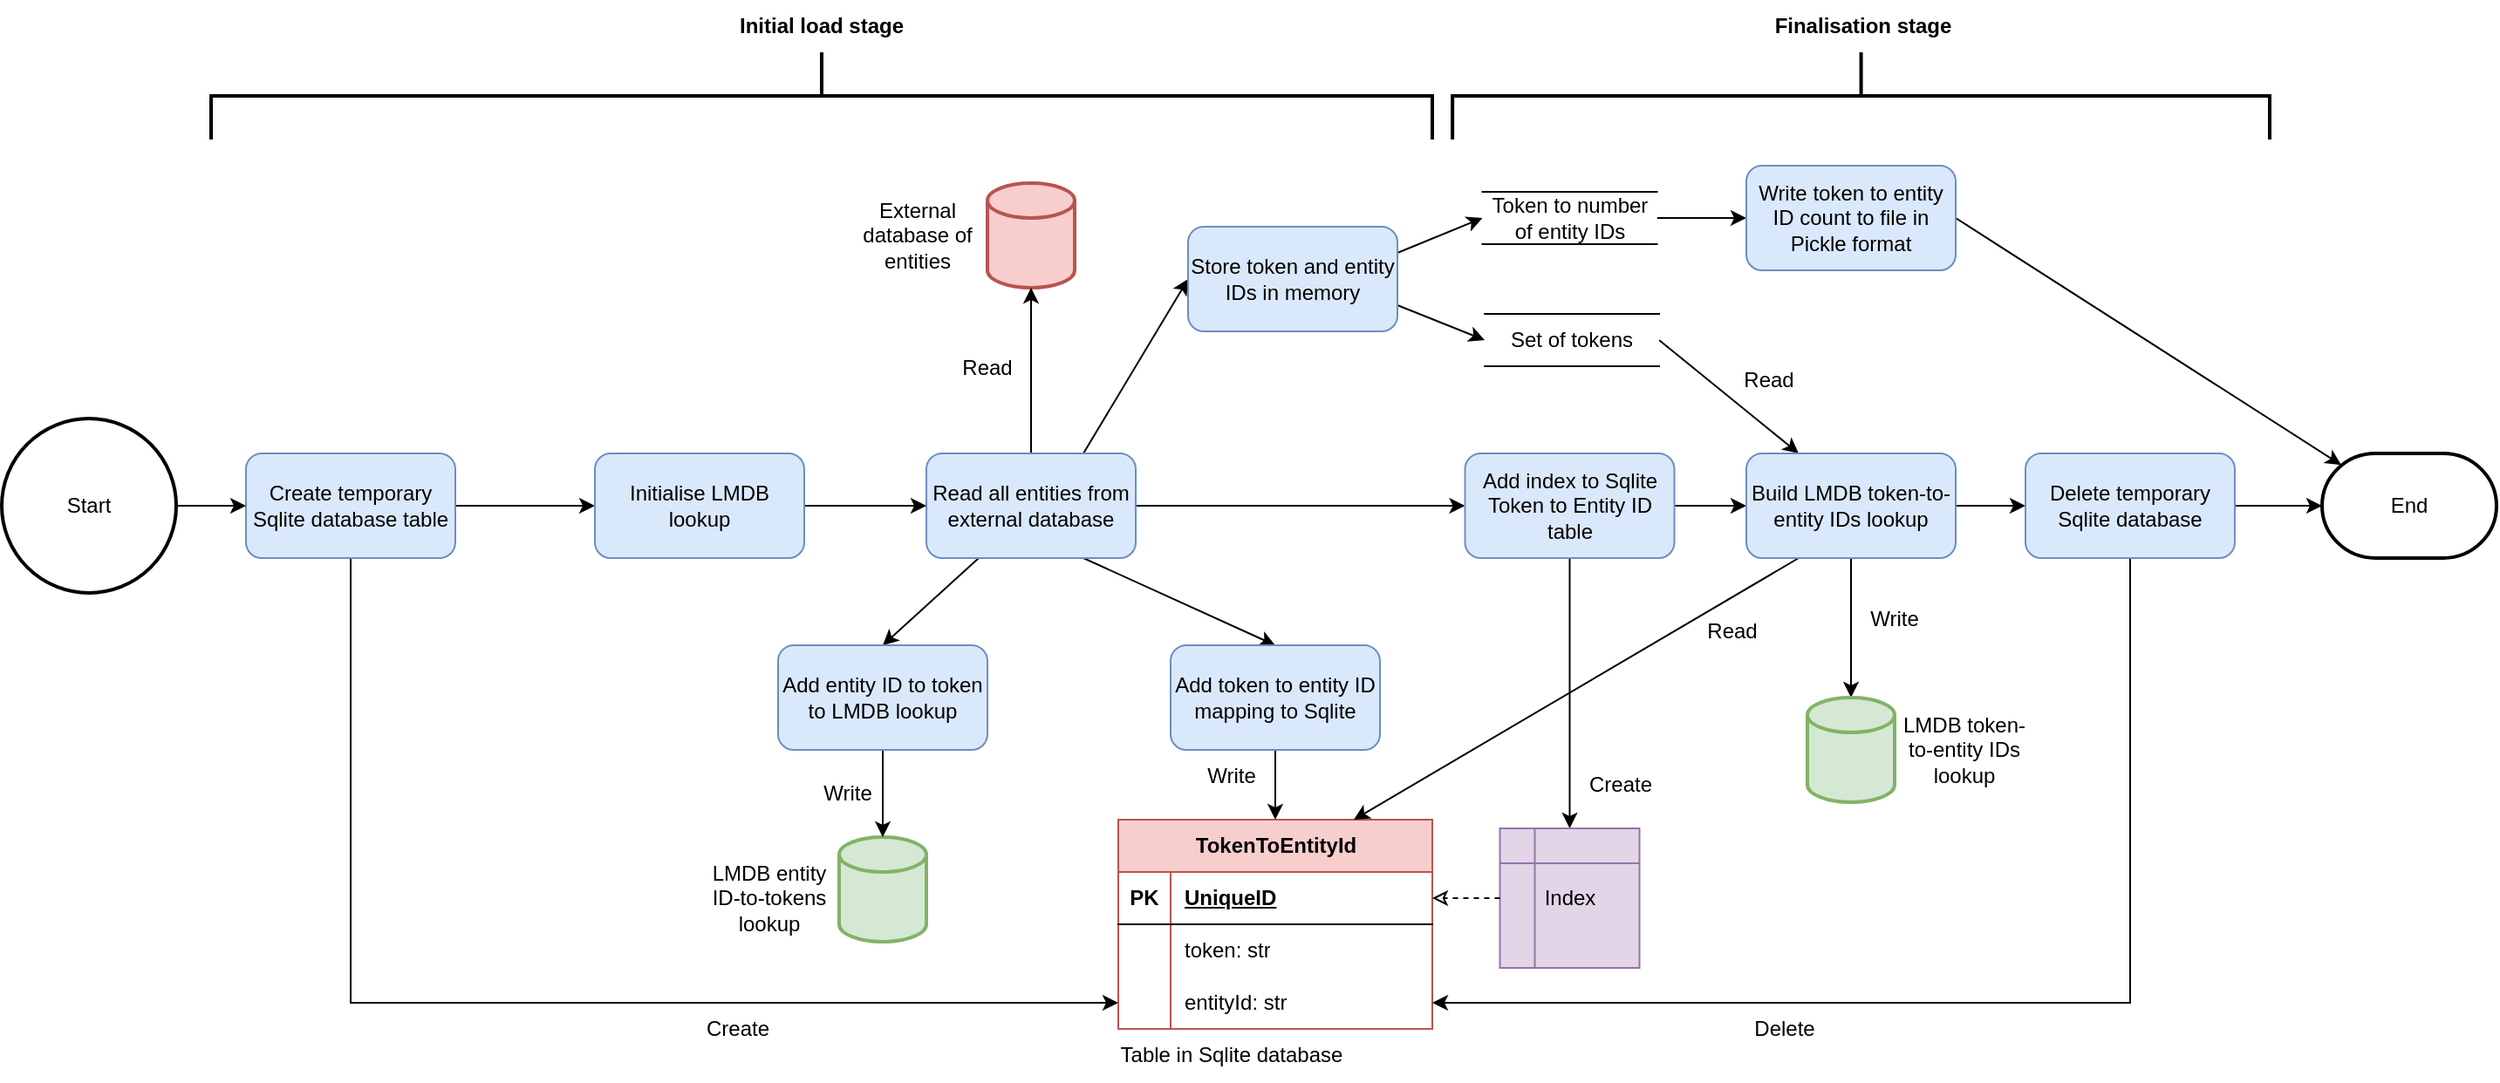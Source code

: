<mxfile version="21.2.7" type="device">
  <diagram id="BQwimT8NaF9eU1G0UjTk" name="Page-1">
    <mxGraphModel dx="1480" dy="929" grid="1" gridSize="10" guides="1" tooltips="1" connect="1" arrows="1" fold="1" page="1" pageScale="1" pageWidth="1654" pageHeight="1169" math="0" shadow="0">
      <root>
        <mxCell id="0" />
        <mxCell id="1" parent="0" />
        <mxCell id="5-i91vn-RPBV5rucGAf5-1" value="" style="strokeWidth=2;html=1;shape=mxgraph.flowchart.database;whiteSpace=wrap;fillColor=#f8cecc;strokeColor=#b85450;" parent="1" vertex="1">
          <mxGeometry x="705" y="215" width="50" height="60" as="geometry" />
        </mxCell>
        <mxCell id="5-i91vn-RPBV5rucGAf5-16" style="edgeStyle=none;rounded=0;orthogonalLoop=1;jettySize=auto;html=1;exitX=0.5;exitY=0;exitDx=0;exitDy=0;entryX=0.5;entryY=1;entryDx=0;entryDy=0;entryPerimeter=0;" parent="1" source="5-i91vn-RPBV5rucGAf5-2" target="5-i91vn-RPBV5rucGAf5-1" edge="1">
          <mxGeometry relative="1" as="geometry" />
        </mxCell>
        <mxCell id="ezhzpPZz44tYlF_nvcmT-13" style="rounded=0;orthogonalLoop=1;jettySize=auto;html=1;exitX=0.25;exitY=1;exitDx=0;exitDy=0;entryX=0.5;entryY=0;entryDx=0;entryDy=0;" edge="1" parent="1" source="5-i91vn-RPBV5rucGAf5-2" target="ezhzpPZz44tYlF_nvcmT-12">
          <mxGeometry relative="1" as="geometry" />
        </mxCell>
        <mxCell id="ezhzpPZz44tYlF_nvcmT-31" style="rounded=0;orthogonalLoop=1;jettySize=auto;html=1;exitX=0.75;exitY=1;exitDx=0;exitDy=0;entryX=0.5;entryY=0;entryDx=0;entryDy=0;" edge="1" parent="1" source="5-i91vn-RPBV5rucGAf5-2" target="ezhzpPZz44tYlF_nvcmT-18">
          <mxGeometry relative="1" as="geometry" />
        </mxCell>
        <mxCell id="ezhzpPZz44tYlF_nvcmT-33" style="edgeStyle=orthogonalEdgeStyle;rounded=0;orthogonalLoop=1;jettySize=auto;html=1;exitX=1;exitY=0.5;exitDx=0;exitDy=0;entryX=0;entryY=0.5;entryDx=0;entryDy=0;" edge="1" parent="1" source="5-i91vn-RPBV5rucGAf5-2" target="ezhzpPZz44tYlF_nvcmT-32">
          <mxGeometry relative="1" as="geometry" />
        </mxCell>
        <mxCell id="ezhzpPZz44tYlF_nvcmT-59" style="rounded=0;orthogonalLoop=1;jettySize=auto;html=1;exitX=0.75;exitY=0;exitDx=0;exitDy=0;entryX=0;entryY=0.5;entryDx=0;entryDy=0;" edge="1" parent="1" source="5-i91vn-RPBV5rucGAf5-2" target="ezhzpPZz44tYlF_nvcmT-15">
          <mxGeometry relative="1" as="geometry" />
        </mxCell>
        <mxCell id="5-i91vn-RPBV5rucGAf5-2" value="Read all entities from external database" style="rounded=1;whiteSpace=wrap;html=1;fillColor=#dae8fc;strokeColor=#6c8ebf;" parent="1" vertex="1">
          <mxGeometry x="670" y="370" width="120" height="60" as="geometry" />
        </mxCell>
        <mxCell id="5-i91vn-RPBV5rucGAf5-3" value="External database of entities" style="text;html=1;strokeColor=none;fillColor=none;align=center;verticalAlign=middle;whiteSpace=wrap;rounded=0;" parent="1" vertex="1">
          <mxGeometry x="625" y="220" width="80" height="50" as="geometry" />
        </mxCell>
        <mxCell id="ezhzpPZz44tYlF_nvcmT-9" style="edgeStyle=orthogonalEdgeStyle;rounded=0;orthogonalLoop=1;jettySize=auto;html=1;exitX=1;exitY=0.5;exitDx=0;exitDy=0;entryX=0;entryY=0.5;entryDx=0;entryDy=0;" edge="1" parent="1" source="5-i91vn-RPBV5rucGAf5-4" target="ezhzpPZz44tYlF_nvcmT-8">
          <mxGeometry relative="1" as="geometry" />
        </mxCell>
        <mxCell id="ezhzpPZz44tYlF_nvcmT-65" style="edgeStyle=orthogonalEdgeStyle;rounded=0;orthogonalLoop=1;jettySize=auto;html=1;exitX=0.5;exitY=1;exitDx=0;exitDy=0;entryX=0;entryY=0.5;entryDx=0;entryDy=0;" edge="1" parent="1" source="5-i91vn-RPBV5rucGAf5-4" target="ezhzpPZz44tYlF_nvcmT-27">
          <mxGeometry relative="1" as="geometry" />
        </mxCell>
        <mxCell id="5-i91vn-RPBV5rucGAf5-4" value="Create temporary Sqlite database table" style="rounded=1;whiteSpace=wrap;html=1;fillColor=#dae8fc;strokeColor=#6c8ebf;" parent="1" vertex="1">
          <mxGeometry x="280" y="370" width="120" height="60" as="geometry" />
        </mxCell>
        <mxCell id="5-i91vn-RPBV5rucGAf5-6" style="edgeStyle=none;rounded=0;orthogonalLoop=1;jettySize=auto;html=1;exitX=1;exitY=0.5;exitDx=0;exitDy=0;exitPerimeter=0;entryX=0;entryY=0.5;entryDx=0;entryDy=0;" parent="1" source="5-i91vn-RPBV5rucGAf5-5" target="5-i91vn-RPBV5rucGAf5-4" edge="1">
          <mxGeometry relative="1" as="geometry" />
        </mxCell>
        <mxCell id="5-i91vn-RPBV5rucGAf5-5" value="Start" style="strokeWidth=2;html=1;shape=mxgraph.flowchart.start_2;whiteSpace=wrap;" parent="1" vertex="1">
          <mxGeometry x="140" y="350" width="100" height="100" as="geometry" />
        </mxCell>
        <mxCell id="5-i91vn-RPBV5rucGAf5-17" value="Read" style="text;html=1;strokeColor=none;fillColor=none;align=center;verticalAlign=middle;whiteSpace=wrap;rounded=0;" parent="1" vertex="1">
          <mxGeometry x="680" y="306.25" width="50" height="30" as="geometry" />
        </mxCell>
        <mxCell id="5-i91vn-RPBV5rucGAf5-23" value="Table in Sqlite database" style="text;html=1;strokeColor=none;fillColor=none;align=center;verticalAlign=middle;whiteSpace=wrap;rounded=0;" parent="1" vertex="1">
          <mxGeometry x="780" y="700" width="130" height="30" as="geometry" />
        </mxCell>
        <mxCell id="5-i91vn-RPBV5rucGAf5-38" value="Create" style="text;html=1;strokeColor=none;fillColor=none;align=center;verticalAlign=middle;whiteSpace=wrap;rounded=0;" parent="1" vertex="1">
          <mxGeometry x="1045.63" y="550" width="44.37" height="20" as="geometry" />
        </mxCell>
        <mxCell id="5-i91vn-RPBV5rucGAf5-55" value="End" style="strokeWidth=2;html=1;shape=mxgraph.flowchart.terminator;whiteSpace=wrap;" parent="1" vertex="1">
          <mxGeometry x="1470" y="370" width="100" height="60" as="geometry" />
        </mxCell>
        <mxCell id="5-i91vn-RPBV5rucGAf5-63" value="" style="strokeWidth=2;html=1;shape=mxgraph.flowchart.annotation_2;align=left;labelPosition=right;pointerEvents=1;rotation=90;" parent="1" vertex="1">
          <mxGeometry x="585" y="-185" width="50" height="700" as="geometry" />
        </mxCell>
        <mxCell id="5-i91vn-RPBV5rucGAf5-65" value="&lt;b&gt;Initial load stage&lt;/b&gt;" style="text;html=1;strokeColor=none;fillColor=none;align=center;verticalAlign=middle;whiteSpace=wrap;rounded=0;" parent="1" vertex="1">
          <mxGeometry x="550" y="110" width="120" height="30" as="geometry" />
        </mxCell>
        <mxCell id="ezhzpPZz44tYlF_nvcmT-5" value="" style="strokeWidth=2;html=1;shape=mxgraph.flowchart.database;whiteSpace=wrap;fillColor=#d5e8d4;strokeColor=#82b366;" vertex="1" parent="1">
          <mxGeometry x="620" y="590" width="50" height="60" as="geometry" />
        </mxCell>
        <mxCell id="ezhzpPZz44tYlF_nvcmT-6" value="LMDB entity ID-to-tokens lookup" style="text;html=1;strokeColor=none;fillColor=none;align=center;verticalAlign=middle;whiteSpace=wrap;rounded=0;" vertex="1" parent="1">
          <mxGeometry x="540" y="600" width="80" height="50" as="geometry" />
        </mxCell>
        <mxCell id="ezhzpPZz44tYlF_nvcmT-64" style="edgeStyle=orthogonalEdgeStyle;rounded=0;orthogonalLoop=1;jettySize=auto;html=1;exitX=1;exitY=0.5;exitDx=0;exitDy=0;entryX=0;entryY=0.5;entryDx=0;entryDy=0;" edge="1" parent="1" source="ezhzpPZz44tYlF_nvcmT-7" target="ezhzpPZz44tYlF_nvcmT-57">
          <mxGeometry relative="1" as="geometry" />
        </mxCell>
        <mxCell id="ezhzpPZz44tYlF_nvcmT-7" value="Token to number of entity IDs" style="html=1;dashed=0;whiteSpace=wrap;shape=partialRectangle;right=0;left=0;" vertex="1" parent="1">
          <mxGeometry x="988.75" y="220" width="100" height="30" as="geometry" />
        </mxCell>
        <mxCell id="ezhzpPZz44tYlF_nvcmT-10" style="edgeStyle=orthogonalEdgeStyle;rounded=0;orthogonalLoop=1;jettySize=auto;html=1;exitX=1;exitY=0.5;exitDx=0;exitDy=0;entryX=0;entryY=0.5;entryDx=0;entryDy=0;" edge="1" parent="1" source="ezhzpPZz44tYlF_nvcmT-8" target="5-i91vn-RPBV5rucGAf5-2">
          <mxGeometry relative="1" as="geometry" />
        </mxCell>
        <mxCell id="ezhzpPZz44tYlF_nvcmT-8" value="Initialise LMDB lookup" style="rounded=1;whiteSpace=wrap;html=1;fillColor=#dae8fc;strokeColor=#6c8ebf;" vertex="1" parent="1">
          <mxGeometry x="480" y="370" width="120" height="60" as="geometry" />
        </mxCell>
        <mxCell id="ezhzpPZz44tYlF_nvcmT-61" style="rounded=0;orthogonalLoop=1;jettySize=auto;html=1;exitX=1;exitY=0.5;exitDx=0;exitDy=0;entryX=0.25;entryY=0;entryDx=0;entryDy=0;" edge="1" parent="1" source="ezhzpPZz44tYlF_nvcmT-11" target="ezhzpPZz44tYlF_nvcmT-37">
          <mxGeometry relative="1" as="geometry" />
        </mxCell>
        <mxCell id="ezhzpPZz44tYlF_nvcmT-11" value="Set of tokens" style="html=1;dashed=0;whiteSpace=wrap;shape=partialRectangle;right=0;left=0;" vertex="1" parent="1">
          <mxGeometry x="990" y="290" width="100" height="30" as="geometry" />
        </mxCell>
        <mxCell id="ezhzpPZz44tYlF_nvcmT-14" style="rounded=0;orthogonalLoop=1;jettySize=auto;html=1;exitX=0.5;exitY=1;exitDx=0;exitDy=0;entryX=0.5;entryY=0;entryDx=0;entryDy=0;entryPerimeter=0;" edge="1" parent="1" source="ezhzpPZz44tYlF_nvcmT-12" target="ezhzpPZz44tYlF_nvcmT-5">
          <mxGeometry relative="1" as="geometry" />
        </mxCell>
        <mxCell id="ezhzpPZz44tYlF_nvcmT-12" value="Add entity ID to token to LMDB lookup" style="rounded=1;whiteSpace=wrap;html=1;fillColor=#dae8fc;strokeColor=#6c8ebf;" vertex="1" parent="1">
          <mxGeometry x="585" y="480" width="120" height="60" as="geometry" />
        </mxCell>
        <mxCell id="ezhzpPZz44tYlF_nvcmT-60" style="rounded=0;orthogonalLoop=1;jettySize=auto;html=1;exitX=1;exitY=0.75;exitDx=0;exitDy=0;entryX=0;entryY=0.5;entryDx=0;entryDy=0;" edge="1" parent="1" source="ezhzpPZz44tYlF_nvcmT-15" target="ezhzpPZz44tYlF_nvcmT-11">
          <mxGeometry relative="1" as="geometry" />
        </mxCell>
        <mxCell id="ezhzpPZz44tYlF_nvcmT-63" style="rounded=0;orthogonalLoop=1;jettySize=auto;html=1;exitX=1;exitY=0.25;exitDx=0;exitDy=0;entryX=0;entryY=0.5;entryDx=0;entryDy=0;" edge="1" parent="1" source="ezhzpPZz44tYlF_nvcmT-15" target="ezhzpPZz44tYlF_nvcmT-7">
          <mxGeometry relative="1" as="geometry" />
        </mxCell>
        <mxCell id="ezhzpPZz44tYlF_nvcmT-15" value="Store token and entity IDs in memory" style="rounded=1;whiteSpace=wrap;html=1;fillColor=#dae8fc;strokeColor=#6c8ebf;" vertex="1" parent="1">
          <mxGeometry x="820" y="240" width="120" height="60" as="geometry" />
        </mxCell>
        <mxCell id="ezhzpPZz44tYlF_nvcmT-30" style="rounded=0;orthogonalLoop=1;jettySize=auto;html=1;exitX=0.5;exitY=1;exitDx=0;exitDy=0;entryX=0.5;entryY=0;entryDx=0;entryDy=0;" edge="1" parent="1" source="ezhzpPZz44tYlF_nvcmT-18" target="ezhzpPZz44tYlF_nvcmT-20">
          <mxGeometry relative="1" as="geometry" />
        </mxCell>
        <mxCell id="ezhzpPZz44tYlF_nvcmT-18" value="Add token to entity ID mapping to Sqlite" style="rounded=1;whiteSpace=wrap;html=1;fillColor=#dae8fc;strokeColor=#6c8ebf;" vertex="1" parent="1">
          <mxGeometry x="810" y="480" width="120" height="60" as="geometry" />
        </mxCell>
        <mxCell id="ezhzpPZz44tYlF_nvcmT-20" value="TokenToEntityId" style="shape=table;startSize=30;container=1;collapsible=1;childLayout=tableLayout;fixedRows=1;rowLines=0;fontStyle=1;align=center;resizeLast=1;html=1;fillColor=#f8cecc;strokeColor=#b85450;" vertex="1" parent="1">
          <mxGeometry x="780.0" y="580" width="180" height="120" as="geometry" />
        </mxCell>
        <mxCell id="ezhzpPZz44tYlF_nvcmT-21" value="" style="shape=tableRow;horizontal=0;startSize=0;swimlaneHead=0;swimlaneBody=0;fillColor=none;collapsible=0;dropTarget=0;points=[[0,0.5],[1,0.5]];portConstraint=eastwest;top=0;left=0;right=0;bottom=1;" vertex="1" parent="ezhzpPZz44tYlF_nvcmT-20">
          <mxGeometry y="30" width="180" height="30" as="geometry" />
        </mxCell>
        <mxCell id="ezhzpPZz44tYlF_nvcmT-22" value="PK" style="shape=partialRectangle;connectable=0;fillColor=none;top=0;left=0;bottom=0;right=0;fontStyle=1;overflow=hidden;whiteSpace=wrap;html=1;" vertex="1" parent="ezhzpPZz44tYlF_nvcmT-21">
          <mxGeometry width="30" height="30" as="geometry">
            <mxRectangle width="30" height="30" as="alternateBounds" />
          </mxGeometry>
        </mxCell>
        <mxCell id="ezhzpPZz44tYlF_nvcmT-23" value="UniqueID" style="shape=partialRectangle;connectable=0;fillColor=none;top=0;left=0;bottom=0;right=0;align=left;spacingLeft=6;fontStyle=5;overflow=hidden;whiteSpace=wrap;html=1;" vertex="1" parent="ezhzpPZz44tYlF_nvcmT-21">
          <mxGeometry x="30" width="150" height="30" as="geometry">
            <mxRectangle width="150" height="30" as="alternateBounds" />
          </mxGeometry>
        </mxCell>
        <mxCell id="ezhzpPZz44tYlF_nvcmT-24" value="" style="shape=tableRow;horizontal=0;startSize=0;swimlaneHead=0;swimlaneBody=0;fillColor=none;collapsible=0;dropTarget=0;points=[[0,0.5],[1,0.5]];portConstraint=eastwest;top=0;left=0;right=0;bottom=0;" vertex="1" parent="ezhzpPZz44tYlF_nvcmT-20">
          <mxGeometry y="60" width="180" height="30" as="geometry" />
        </mxCell>
        <mxCell id="ezhzpPZz44tYlF_nvcmT-25" value="" style="shape=partialRectangle;connectable=0;fillColor=none;top=0;left=0;bottom=0;right=0;editable=1;overflow=hidden;whiteSpace=wrap;html=1;" vertex="1" parent="ezhzpPZz44tYlF_nvcmT-24">
          <mxGeometry width="30" height="30" as="geometry">
            <mxRectangle width="30" height="30" as="alternateBounds" />
          </mxGeometry>
        </mxCell>
        <mxCell id="ezhzpPZz44tYlF_nvcmT-26" value="token: str" style="shape=partialRectangle;connectable=0;fillColor=none;top=0;left=0;bottom=0;right=0;align=left;spacingLeft=6;overflow=hidden;whiteSpace=wrap;html=1;" vertex="1" parent="ezhzpPZz44tYlF_nvcmT-24">
          <mxGeometry x="30" width="150" height="30" as="geometry">
            <mxRectangle width="150" height="30" as="alternateBounds" />
          </mxGeometry>
        </mxCell>
        <mxCell id="ezhzpPZz44tYlF_nvcmT-27" value="" style="shape=tableRow;horizontal=0;startSize=0;swimlaneHead=0;swimlaneBody=0;fillColor=none;collapsible=0;dropTarget=0;points=[[0,0.5],[1,0.5]];portConstraint=eastwest;top=0;left=0;right=0;bottom=0;" vertex="1" parent="ezhzpPZz44tYlF_nvcmT-20">
          <mxGeometry y="90" width="180" height="30" as="geometry" />
        </mxCell>
        <mxCell id="ezhzpPZz44tYlF_nvcmT-28" value="" style="shape=partialRectangle;connectable=0;fillColor=none;top=0;left=0;bottom=0;right=0;editable=1;overflow=hidden;whiteSpace=wrap;html=1;" vertex="1" parent="ezhzpPZz44tYlF_nvcmT-27">
          <mxGeometry width="30" height="30" as="geometry">
            <mxRectangle width="30" height="30" as="alternateBounds" />
          </mxGeometry>
        </mxCell>
        <mxCell id="ezhzpPZz44tYlF_nvcmT-29" value="entityId: str" style="shape=partialRectangle;connectable=0;fillColor=none;top=0;left=0;bottom=0;right=0;align=left;spacingLeft=6;overflow=hidden;whiteSpace=wrap;html=1;" vertex="1" parent="ezhzpPZz44tYlF_nvcmT-27">
          <mxGeometry x="30" width="150" height="30" as="geometry">
            <mxRectangle width="150" height="30" as="alternateBounds" />
          </mxGeometry>
        </mxCell>
        <mxCell id="ezhzpPZz44tYlF_nvcmT-36" style="edgeStyle=orthogonalEdgeStyle;rounded=0;orthogonalLoop=1;jettySize=auto;html=1;exitX=0.5;exitY=1;exitDx=0;exitDy=0;entryX=0.5;entryY=0;entryDx=0;entryDy=0;" edge="1" parent="1" source="ezhzpPZz44tYlF_nvcmT-32" target="ezhzpPZz44tYlF_nvcmT-34">
          <mxGeometry relative="1" as="geometry" />
        </mxCell>
        <mxCell id="ezhzpPZz44tYlF_nvcmT-38" style="edgeStyle=orthogonalEdgeStyle;rounded=0;orthogonalLoop=1;jettySize=auto;html=1;exitX=1;exitY=0.5;exitDx=0;exitDy=0;entryX=0;entryY=0.5;entryDx=0;entryDy=0;" edge="1" parent="1" source="ezhzpPZz44tYlF_nvcmT-32" target="ezhzpPZz44tYlF_nvcmT-37">
          <mxGeometry relative="1" as="geometry" />
        </mxCell>
        <mxCell id="ezhzpPZz44tYlF_nvcmT-32" value="Add index to Sqlite Token to Entity ID table" style="rounded=1;whiteSpace=wrap;html=1;fillColor=#dae8fc;strokeColor=#6c8ebf;" vertex="1" parent="1">
          <mxGeometry x="978.75" y="370" width="120" height="60" as="geometry" />
        </mxCell>
        <mxCell id="ezhzpPZz44tYlF_nvcmT-34" value="Index" style="shape=internalStorage;whiteSpace=wrap;html=1;backgroundOutline=1;fillColor=#e1d5e7;strokeColor=#9673a6;" vertex="1" parent="1">
          <mxGeometry x="998.75" y="585" width="80" height="80" as="geometry" />
        </mxCell>
        <mxCell id="ezhzpPZz44tYlF_nvcmT-35" style="edgeStyle=none;rounded=0;orthogonalLoop=1;jettySize=auto;html=1;exitX=0;exitY=0.5;exitDx=0;exitDy=0;dashed=1;endArrow=classic;endFill=0;entryX=1;entryY=0.5;entryDx=0;entryDy=0;" edge="1" parent="1" source="ezhzpPZz44tYlF_nvcmT-34" target="ezhzpPZz44tYlF_nvcmT-21">
          <mxGeometry relative="1" as="geometry">
            <mxPoint x="638" y="625" as="sourcePoint" />
            <mxPoint x="990" y="649.87" as="targetPoint" />
          </mxGeometry>
        </mxCell>
        <mxCell id="ezhzpPZz44tYlF_nvcmT-41" style="edgeStyle=orthogonalEdgeStyle;rounded=0;orthogonalLoop=1;jettySize=auto;html=1;exitX=0.5;exitY=1;exitDx=0;exitDy=0;entryX=0.5;entryY=0;entryDx=0;entryDy=0;entryPerimeter=0;" edge="1" parent="1" source="ezhzpPZz44tYlF_nvcmT-37" target="ezhzpPZz44tYlF_nvcmT-39">
          <mxGeometry relative="1" as="geometry" />
        </mxCell>
        <mxCell id="ezhzpPZz44tYlF_nvcmT-43" style="edgeStyle=orthogonalEdgeStyle;rounded=0;orthogonalLoop=1;jettySize=auto;html=1;exitX=1;exitY=0.5;exitDx=0;exitDy=0;entryX=0;entryY=0.5;entryDx=0;entryDy=0;" edge="1" parent="1" source="ezhzpPZz44tYlF_nvcmT-37" target="ezhzpPZz44tYlF_nvcmT-42">
          <mxGeometry relative="1" as="geometry" />
        </mxCell>
        <mxCell id="ezhzpPZz44tYlF_nvcmT-55" style="rounded=0;orthogonalLoop=1;jettySize=auto;html=1;exitX=0.25;exitY=1;exitDx=0;exitDy=0;entryX=0.75;entryY=0;entryDx=0;entryDy=0;" edge="1" parent="1" source="ezhzpPZz44tYlF_nvcmT-37" target="ezhzpPZz44tYlF_nvcmT-20">
          <mxGeometry relative="1" as="geometry" />
        </mxCell>
        <mxCell id="ezhzpPZz44tYlF_nvcmT-37" value="Build LMDB token-to-entity IDs lookup" style="rounded=1;whiteSpace=wrap;html=1;fillColor=#dae8fc;strokeColor=#6c8ebf;" vertex="1" parent="1">
          <mxGeometry x="1140" y="370" width="120" height="60" as="geometry" />
        </mxCell>
        <mxCell id="ezhzpPZz44tYlF_nvcmT-39" value="" style="strokeWidth=2;html=1;shape=mxgraph.flowchart.database;whiteSpace=wrap;fillColor=#d5e8d4;strokeColor=#82b366;" vertex="1" parent="1">
          <mxGeometry x="1175" y="510" width="50" height="60" as="geometry" />
        </mxCell>
        <mxCell id="ezhzpPZz44tYlF_nvcmT-40" value="LMDB token-to-entity IDs lookup" style="text;html=1;strokeColor=none;fillColor=none;align=center;verticalAlign=middle;whiteSpace=wrap;rounded=0;" vertex="1" parent="1">
          <mxGeometry x="1225" y="515" width="80" height="50" as="geometry" />
        </mxCell>
        <mxCell id="ezhzpPZz44tYlF_nvcmT-46" style="edgeStyle=orthogonalEdgeStyle;rounded=0;orthogonalLoop=1;jettySize=auto;html=1;exitX=1;exitY=0.5;exitDx=0;exitDy=0;entryX=0;entryY=0.5;entryDx=0;entryDy=0;entryPerimeter=0;" edge="1" parent="1" source="ezhzpPZz44tYlF_nvcmT-42" target="5-i91vn-RPBV5rucGAf5-55">
          <mxGeometry relative="1" as="geometry" />
        </mxCell>
        <mxCell id="ezhzpPZz44tYlF_nvcmT-67" style="edgeStyle=orthogonalEdgeStyle;rounded=0;orthogonalLoop=1;jettySize=auto;html=1;exitX=0.5;exitY=1;exitDx=0;exitDy=0;entryX=1;entryY=0.5;entryDx=0;entryDy=0;" edge="1" parent="1" source="ezhzpPZz44tYlF_nvcmT-42" target="ezhzpPZz44tYlF_nvcmT-27">
          <mxGeometry relative="1" as="geometry" />
        </mxCell>
        <mxCell id="ezhzpPZz44tYlF_nvcmT-42" value="Delete temporary Sqlite database" style="rounded=1;whiteSpace=wrap;html=1;fillColor=#dae8fc;strokeColor=#6c8ebf;" vertex="1" parent="1">
          <mxGeometry x="1300" y="370" width="120" height="60" as="geometry" />
        </mxCell>
        <mxCell id="ezhzpPZz44tYlF_nvcmT-47" value="Write" style="text;html=1;strokeColor=none;fillColor=none;align=center;verticalAlign=middle;whiteSpace=wrap;rounded=0;" vertex="1" parent="1">
          <mxGeometry x="590" y="550" width="70" height="30" as="geometry" />
        </mxCell>
        <mxCell id="ezhzpPZz44tYlF_nvcmT-48" value="Write" style="text;html=1;strokeColor=none;fillColor=none;align=center;verticalAlign=middle;whiteSpace=wrap;rounded=0;" vertex="1" parent="1">
          <mxGeometry x="810" y="540" width="70" height="30" as="geometry" />
        </mxCell>
        <mxCell id="ezhzpPZz44tYlF_nvcmT-49" value="Write" style="text;html=1;strokeColor=none;fillColor=none;align=center;verticalAlign=middle;whiteSpace=wrap;rounded=0;" vertex="1" parent="1">
          <mxGeometry x="1200" y="450" width="50" height="30" as="geometry" />
        </mxCell>
        <mxCell id="ezhzpPZz44tYlF_nvcmT-53" value="" style="strokeWidth=2;html=1;shape=mxgraph.flowchart.annotation_2;align=left;labelPosition=right;pointerEvents=1;rotation=90;" vertex="1" parent="1">
          <mxGeometry x="1180.78" y="-69.21" width="50" height="468.43" as="geometry" />
        </mxCell>
        <mxCell id="ezhzpPZz44tYlF_nvcmT-54" value="&lt;b&gt;Finalisation stage&lt;/b&gt;" style="text;html=1;strokeColor=none;fillColor=none;align=center;verticalAlign=middle;whiteSpace=wrap;rounded=0;" vertex="1" parent="1">
          <mxGeometry x="1146.56" y="110" width="120" height="30" as="geometry" />
        </mxCell>
        <mxCell id="ezhzpPZz44tYlF_nvcmT-56" value="Read" style="text;html=1;strokeColor=none;fillColor=none;align=center;verticalAlign=middle;whiteSpace=wrap;rounded=0;" vertex="1" parent="1">
          <mxGeometry x="1110" y="463.75" width="44.37" height="16.25" as="geometry" />
        </mxCell>
        <mxCell id="ezhzpPZz44tYlF_nvcmT-69" style="rounded=0;orthogonalLoop=1;jettySize=auto;html=1;exitX=1;exitY=0.5;exitDx=0;exitDy=0;entryX=0.11;entryY=0.11;entryDx=0;entryDy=0;entryPerimeter=0;" edge="1" parent="1" source="ezhzpPZz44tYlF_nvcmT-57" target="5-i91vn-RPBV5rucGAf5-55">
          <mxGeometry relative="1" as="geometry" />
        </mxCell>
        <mxCell id="ezhzpPZz44tYlF_nvcmT-57" value="Write token to entity ID count to file in Pickle format" style="rounded=1;whiteSpace=wrap;html=1;fillColor=#dae8fc;strokeColor=#6c8ebf;" vertex="1" parent="1">
          <mxGeometry x="1140" y="205" width="120" height="60" as="geometry" />
        </mxCell>
        <mxCell id="ezhzpPZz44tYlF_nvcmT-62" value="Read" style="text;html=1;strokeColor=none;fillColor=none;align=center;verticalAlign=middle;whiteSpace=wrap;rounded=0;" vertex="1" parent="1">
          <mxGeometry x="1130.63" y="320" width="44.37" height="16.25" as="geometry" />
        </mxCell>
        <mxCell id="ezhzpPZz44tYlF_nvcmT-66" value="Create" style="text;html=1;strokeColor=none;fillColor=none;align=center;verticalAlign=middle;whiteSpace=wrap;rounded=0;" vertex="1" parent="1">
          <mxGeometry x="540.0" y="690" width="44.37" height="20" as="geometry" />
        </mxCell>
        <mxCell id="ezhzpPZz44tYlF_nvcmT-68" value="Delete" style="text;html=1;strokeColor=none;fillColor=none;align=center;verticalAlign=middle;whiteSpace=wrap;rounded=0;" vertex="1" parent="1">
          <mxGeometry x="1140" y="690" width="44.37" height="20" as="geometry" />
        </mxCell>
      </root>
    </mxGraphModel>
  </diagram>
</mxfile>

